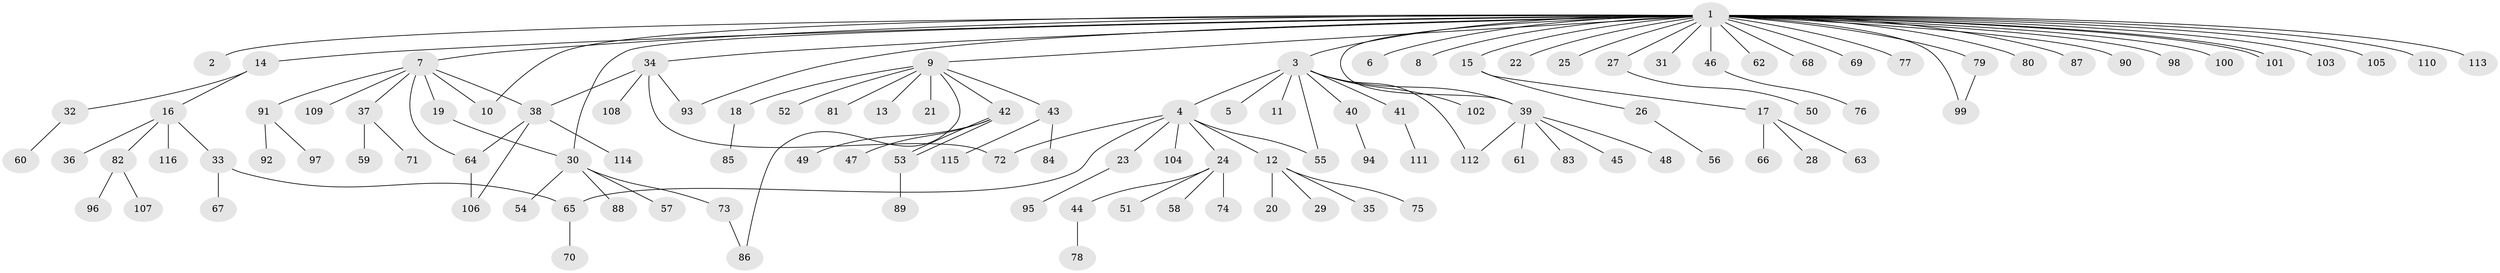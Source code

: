 // coarse degree distribution, {31: 0.011494252873563218, 1: 0.7241379310344828, 14: 0.011494252873563218, 7: 0.011494252873563218, 11: 0.011494252873563218, 4: 0.04597701149425287, 6: 0.022988505747126436, 3: 0.034482758620689655, 2: 0.11494252873563218, 5: 0.011494252873563218}
// Generated by graph-tools (version 1.1) at 2025/41/03/06/25 10:41:48]
// undirected, 116 vertices, 130 edges
graph export_dot {
graph [start="1"]
  node [color=gray90,style=filled];
  1;
  2;
  3;
  4;
  5;
  6;
  7;
  8;
  9;
  10;
  11;
  12;
  13;
  14;
  15;
  16;
  17;
  18;
  19;
  20;
  21;
  22;
  23;
  24;
  25;
  26;
  27;
  28;
  29;
  30;
  31;
  32;
  33;
  34;
  35;
  36;
  37;
  38;
  39;
  40;
  41;
  42;
  43;
  44;
  45;
  46;
  47;
  48;
  49;
  50;
  51;
  52;
  53;
  54;
  55;
  56;
  57;
  58;
  59;
  60;
  61;
  62;
  63;
  64;
  65;
  66;
  67;
  68;
  69;
  70;
  71;
  72;
  73;
  74;
  75;
  76;
  77;
  78;
  79;
  80;
  81;
  82;
  83;
  84;
  85;
  86;
  87;
  88;
  89;
  90;
  91;
  92;
  93;
  94;
  95;
  96;
  97;
  98;
  99;
  100;
  101;
  102;
  103;
  104;
  105;
  106;
  107;
  108;
  109;
  110;
  111;
  112;
  113;
  114;
  115;
  116;
  1 -- 2;
  1 -- 3;
  1 -- 6;
  1 -- 7;
  1 -- 8;
  1 -- 9;
  1 -- 10;
  1 -- 14;
  1 -- 15;
  1 -- 22;
  1 -- 25;
  1 -- 27;
  1 -- 30;
  1 -- 31;
  1 -- 34;
  1 -- 39;
  1 -- 46;
  1 -- 62;
  1 -- 68;
  1 -- 69;
  1 -- 77;
  1 -- 79;
  1 -- 80;
  1 -- 87;
  1 -- 90;
  1 -- 93;
  1 -- 98;
  1 -- 99;
  1 -- 100;
  1 -- 101;
  1 -- 101;
  1 -- 103;
  1 -- 105;
  1 -- 110;
  1 -- 113;
  3 -- 4;
  3 -- 5;
  3 -- 11;
  3 -- 39;
  3 -- 40;
  3 -- 41;
  3 -- 55;
  3 -- 102;
  3 -- 112;
  4 -- 12;
  4 -- 23;
  4 -- 24;
  4 -- 55;
  4 -- 65;
  4 -- 72;
  4 -- 104;
  7 -- 10;
  7 -- 19;
  7 -- 37;
  7 -- 38;
  7 -- 64;
  7 -- 91;
  7 -- 109;
  9 -- 13;
  9 -- 18;
  9 -- 21;
  9 -- 42;
  9 -- 43;
  9 -- 52;
  9 -- 81;
  9 -- 86;
  12 -- 20;
  12 -- 29;
  12 -- 35;
  12 -- 75;
  14 -- 16;
  14 -- 32;
  15 -- 17;
  15 -- 26;
  16 -- 33;
  16 -- 36;
  16 -- 82;
  16 -- 116;
  17 -- 28;
  17 -- 63;
  17 -- 66;
  18 -- 85;
  19 -- 30;
  23 -- 95;
  24 -- 44;
  24 -- 51;
  24 -- 58;
  24 -- 74;
  26 -- 56;
  27 -- 50;
  30 -- 54;
  30 -- 57;
  30 -- 73;
  30 -- 88;
  32 -- 60;
  33 -- 65;
  33 -- 67;
  34 -- 38;
  34 -- 72;
  34 -- 93;
  34 -- 108;
  37 -- 59;
  37 -- 71;
  38 -- 64;
  38 -- 106;
  38 -- 114;
  39 -- 45;
  39 -- 48;
  39 -- 61;
  39 -- 83;
  39 -- 112;
  40 -- 94;
  41 -- 111;
  42 -- 47;
  42 -- 49;
  42 -- 53;
  42 -- 53;
  43 -- 84;
  43 -- 115;
  44 -- 78;
  46 -- 76;
  53 -- 89;
  64 -- 106;
  65 -- 70;
  73 -- 86;
  79 -- 99;
  82 -- 96;
  82 -- 107;
  91 -- 92;
  91 -- 97;
}
